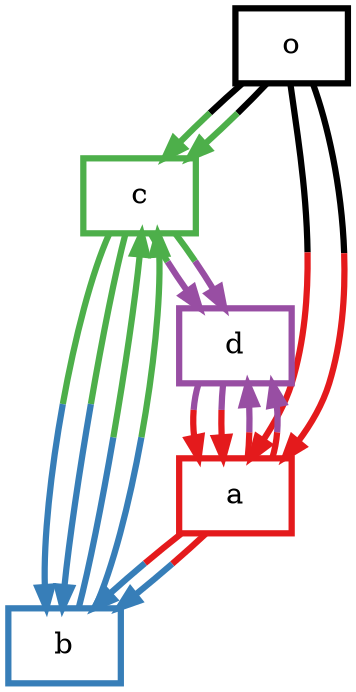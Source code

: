 digraph barS {
	{
		rank=same
	4 [shape=box,penwidth=3,colorscheme=set19,color=614573808,label="o"]
	}
	{
		rank=same
	}
	3 [shape=box,penwidth=3,colorscheme=set19,color=4,label="d"]
	2 [shape=box,penwidth=3,colorscheme=set19,color=3,label="c"]
	1 [shape=box,penwidth=3,colorscheme=set19,color=2,label="b"]
	0 [shape=box,penwidth=3,colorscheme=set19,color=1,label="a"]
	4 -> 0 [penwidth=3,colorscheme=set19,color="614573808;0.5:1"]
	4 -> 2 [penwidth=3,colorscheme=set19,color="614573808;0.5:3"]
	4 -> 2 [penwidth=3,colorscheme=set19,color="614573808;0.5:3"]
	4 -> 0 [penwidth=3,colorscheme=set19,color="614573808;0.5:1"]
	3 -> 0 [penwidth=3,colorscheme=set19,color="4;0.5:1"]
	3 -> 0 [penwidth=3,colorscheme=set19,color="4;0.5:1"]
	2 -> 3 [penwidth=3,colorscheme=set19,color="3;0.5:4"]
	2 -> 1 [penwidth=3,colorscheme=set19,color="3;0.5:2"]
	2 -> 1 [penwidth=3,colorscheme=set19,color="3;0.5:2"]
	2 -> 3 [penwidth=3,colorscheme=set19,color="3;0.5:4"]
	1 -> 2 [penwidth=3,colorscheme=set19,color="2;0.5:3"]
	1 -> 2 [penwidth=3,colorscheme=set19,color="2;0.5:3"]
	0 -> 1 [penwidth=3,colorscheme=set19,color="1;0.5:2"]
	0 -> 3 [penwidth=3,colorscheme=set19,color="1;0.5:4"]
	0 -> 3 [penwidth=3,colorscheme=set19,color="1;0.5:4"]
	0 -> 1 [penwidth=3,colorscheme=set19,color="1;0.5:2"]
}
